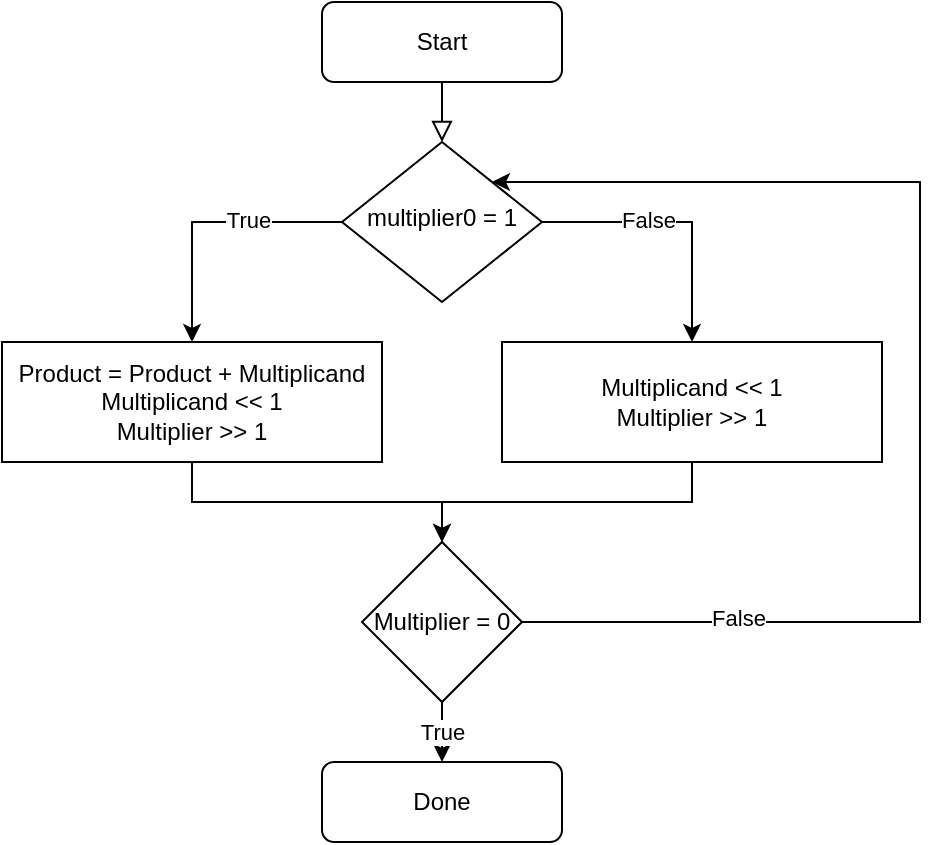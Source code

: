 <mxfile version="21.5.0" type="github">
  <diagram id="C5RBs43oDa-KdzZeNtuy" name="Page-1">
    <mxGraphModel dx="875" dy="484" grid="0" gridSize="10" guides="1" tooltips="1" connect="1" arrows="1" fold="1" page="0" pageScale="1" pageWidth="827" pageHeight="1169" math="0" shadow="0">
      <root>
        <mxCell id="WIyWlLk6GJQsqaUBKTNV-0" />
        <mxCell id="WIyWlLk6GJQsqaUBKTNV-1" parent="WIyWlLk6GJQsqaUBKTNV-0" />
        <mxCell id="WIyWlLk6GJQsqaUBKTNV-2" value="" style="rounded=0;html=1;jettySize=auto;orthogonalLoop=1;fontSize=11;endArrow=block;endFill=0;endSize=8;strokeWidth=1;shadow=0;labelBackgroundColor=none;edgeStyle=orthogonalEdgeStyle;" parent="WIyWlLk6GJQsqaUBKTNV-1" source="WIyWlLk6GJQsqaUBKTNV-3" target="WIyWlLk6GJQsqaUBKTNV-6" edge="1">
          <mxGeometry relative="1" as="geometry" />
        </mxCell>
        <mxCell id="WIyWlLk6GJQsqaUBKTNV-3" value="Start" style="rounded=1;whiteSpace=wrap;html=1;fontSize=12;glass=0;strokeWidth=1;shadow=0;" parent="WIyWlLk6GJQsqaUBKTNV-1" vertex="1">
          <mxGeometry x="340" y="110" width="120" height="40" as="geometry" />
        </mxCell>
        <mxCell id="mYJBSqe32qmTpVblGRwC-2" style="edgeStyle=orthogonalEdgeStyle;rounded=0;orthogonalLoop=1;jettySize=auto;html=1;exitX=0;exitY=0.5;exitDx=0;exitDy=0;entryX=0.5;entryY=0;entryDx=0;entryDy=0;" edge="1" parent="WIyWlLk6GJQsqaUBKTNV-1" source="WIyWlLk6GJQsqaUBKTNV-6" target="mYJBSqe32qmTpVblGRwC-0">
          <mxGeometry relative="1" as="geometry" />
        </mxCell>
        <mxCell id="mYJBSqe32qmTpVblGRwC-3" value="True&lt;br&gt;" style="edgeLabel;html=1;align=center;verticalAlign=middle;resizable=0;points=[];" vertex="1" connectable="0" parent="mYJBSqe32qmTpVblGRwC-2">
          <mxGeometry x="-0.304" y="-1" relative="1" as="geometry">
            <mxPoint as="offset" />
          </mxGeometry>
        </mxCell>
        <mxCell id="mYJBSqe32qmTpVblGRwC-4" style="edgeStyle=orthogonalEdgeStyle;rounded=0;orthogonalLoop=1;jettySize=auto;html=1;exitX=1;exitY=0.5;exitDx=0;exitDy=0;entryX=0.5;entryY=0;entryDx=0;entryDy=0;" edge="1" parent="WIyWlLk6GJQsqaUBKTNV-1" source="WIyWlLk6GJQsqaUBKTNV-6" target="mYJBSqe32qmTpVblGRwC-1">
          <mxGeometry relative="1" as="geometry" />
        </mxCell>
        <mxCell id="mYJBSqe32qmTpVblGRwC-5" value="False" style="edgeLabel;html=1;align=center;verticalAlign=middle;resizable=0;points=[];" vertex="1" connectable="0" parent="mYJBSqe32qmTpVblGRwC-4">
          <mxGeometry x="-0.223" y="1" relative="1" as="geometry">
            <mxPoint as="offset" />
          </mxGeometry>
        </mxCell>
        <mxCell id="WIyWlLk6GJQsqaUBKTNV-6" value="multiplier0 = 1" style="rhombus;whiteSpace=wrap;html=1;shadow=0;fontFamily=Helvetica;fontSize=12;align=center;strokeWidth=1;spacing=6;spacingTop=-4;" parent="WIyWlLk6GJQsqaUBKTNV-1" vertex="1">
          <mxGeometry x="350" y="180" width="100" height="80" as="geometry" />
        </mxCell>
        <mxCell id="WIyWlLk6GJQsqaUBKTNV-11" value="Done" style="rounded=1;whiteSpace=wrap;html=1;fontSize=12;glass=0;strokeWidth=1;shadow=0;" parent="WIyWlLk6GJQsqaUBKTNV-1" vertex="1">
          <mxGeometry x="340" y="490" width="120" height="40" as="geometry" />
        </mxCell>
        <mxCell id="mYJBSqe32qmTpVblGRwC-7" style="edgeStyle=orthogonalEdgeStyle;rounded=0;orthogonalLoop=1;jettySize=auto;html=1;exitX=0.5;exitY=1;exitDx=0;exitDy=0;entryX=0.5;entryY=0;entryDx=0;entryDy=0;" edge="1" parent="WIyWlLk6GJQsqaUBKTNV-1" source="mYJBSqe32qmTpVblGRwC-0" target="mYJBSqe32qmTpVblGRwC-6">
          <mxGeometry relative="1" as="geometry" />
        </mxCell>
        <mxCell id="mYJBSqe32qmTpVblGRwC-0" value="Product = Product + Multiplicand&lt;br&gt;Multiplicand &amp;lt;&amp;lt; 1&lt;br&gt;Multiplier &amp;gt;&amp;gt; 1" style="rounded=0;whiteSpace=wrap;html=1;" vertex="1" parent="WIyWlLk6GJQsqaUBKTNV-1">
          <mxGeometry x="180" y="280" width="190" height="60" as="geometry" />
        </mxCell>
        <mxCell id="mYJBSqe32qmTpVblGRwC-8" style="edgeStyle=orthogonalEdgeStyle;rounded=0;orthogonalLoop=1;jettySize=auto;html=1;exitX=0.5;exitY=1;exitDx=0;exitDy=0;entryX=0.5;entryY=0;entryDx=0;entryDy=0;" edge="1" parent="WIyWlLk6GJQsqaUBKTNV-1" source="mYJBSqe32qmTpVblGRwC-1" target="mYJBSqe32qmTpVblGRwC-6">
          <mxGeometry relative="1" as="geometry" />
        </mxCell>
        <mxCell id="mYJBSqe32qmTpVblGRwC-1" value="Multiplicand &amp;lt;&amp;lt; 1&lt;br&gt;Multiplier &amp;gt;&amp;gt; 1" style="rounded=0;whiteSpace=wrap;html=1;" vertex="1" parent="WIyWlLk6GJQsqaUBKTNV-1">
          <mxGeometry x="430" y="280" width="190" height="60" as="geometry" />
        </mxCell>
        <mxCell id="mYJBSqe32qmTpVblGRwC-12" style="edgeStyle=orthogonalEdgeStyle;rounded=0;orthogonalLoop=1;jettySize=auto;html=1;exitX=1;exitY=0.5;exitDx=0;exitDy=0;entryX=1;entryY=0;entryDx=0;entryDy=0;" edge="1" parent="WIyWlLk6GJQsqaUBKTNV-1" source="mYJBSqe32qmTpVblGRwC-6" target="WIyWlLk6GJQsqaUBKTNV-6">
          <mxGeometry relative="1" as="geometry">
            <mxPoint x="429" y="420" as="sourcePoint" />
            <mxPoint x="440" y="200" as="targetPoint" />
            <Array as="points">
              <mxPoint x="639" y="420" />
              <mxPoint x="639" y="200" />
            </Array>
          </mxGeometry>
        </mxCell>
        <mxCell id="mYJBSqe32qmTpVblGRwC-14" value="False" style="edgeLabel;html=1;align=center;verticalAlign=middle;resizable=0;points=[];" vertex="1" connectable="0" parent="mYJBSqe32qmTpVblGRwC-12">
          <mxGeometry x="-0.658" y="2" relative="1" as="geometry">
            <mxPoint as="offset" />
          </mxGeometry>
        </mxCell>
        <mxCell id="mYJBSqe32qmTpVblGRwC-13" value="True" style="edgeStyle=orthogonalEdgeStyle;rounded=0;orthogonalLoop=1;jettySize=auto;html=1;exitX=0.5;exitY=1;exitDx=0;exitDy=0;entryX=0.5;entryY=0;entryDx=0;entryDy=0;" edge="1" parent="WIyWlLk6GJQsqaUBKTNV-1" source="mYJBSqe32qmTpVblGRwC-6" target="WIyWlLk6GJQsqaUBKTNV-11">
          <mxGeometry relative="1" as="geometry" />
        </mxCell>
        <mxCell id="mYJBSqe32qmTpVblGRwC-6" value="Multiplier = 0" style="rhombus;whiteSpace=wrap;html=1;" vertex="1" parent="WIyWlLk6GJQsqaUBKTNV-1">
          <mxGeometry x="360" y="380" width="80" height="80" as="geometry" />
        </mxCell>
      </root>
    </mxGraphModel>
  </diagram>
</mxfile>
